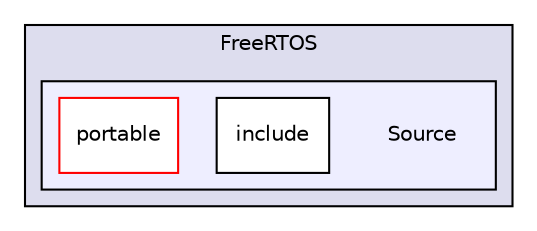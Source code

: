 digraph "/home/travis/build/kammce/SJSU-Dev2/firmware/library/third_party/FreeRTOS/Source" {
  compound=true
  node [ fontsize="10", fontname="Helvetica"];
  edge [ labelfontsize="10", labelfontname="Helvetica"];
  subgraph clusterdir_8545ca3f21262ab0923e044babaf7d87 {
    graph [ bgcolor="#ddddee", pencolor="black", label="FreeRTOS" fontname="Helvetica", fontsize="10", URL="dir_8545ca3f21262ab0923e044babaf7d87.html"]
  subgraph clusterdir_a90827c52392b7161d79895917ab3882 {
    graph [ bgcolor="#eeeeff", pencolor="black", label="" URL="dir_a90827c52392b7161d79895917ab3882.html"];
    dir_a90827c52392b7161d79895917ab3882 [shape=plaintext label="Source"];
    dir_ce4ab6140cf5c3527ebbb8c3ee3fa2d1 [shape=box label="include" color="black" fillcolor="white" style="filled" URL="dir_ce4ab6140cf5c3527ebbb8c3ee3fa2d1.html"];
    dir_6fe9b4419f0520b3fe844914df8e1e4a [shape=box label="portable" color="red" fillcolor="white" style="filled" URL="dir_6fe9b4419f0520b3fe844914df8e1e4a.html"];
  }
  }
}

